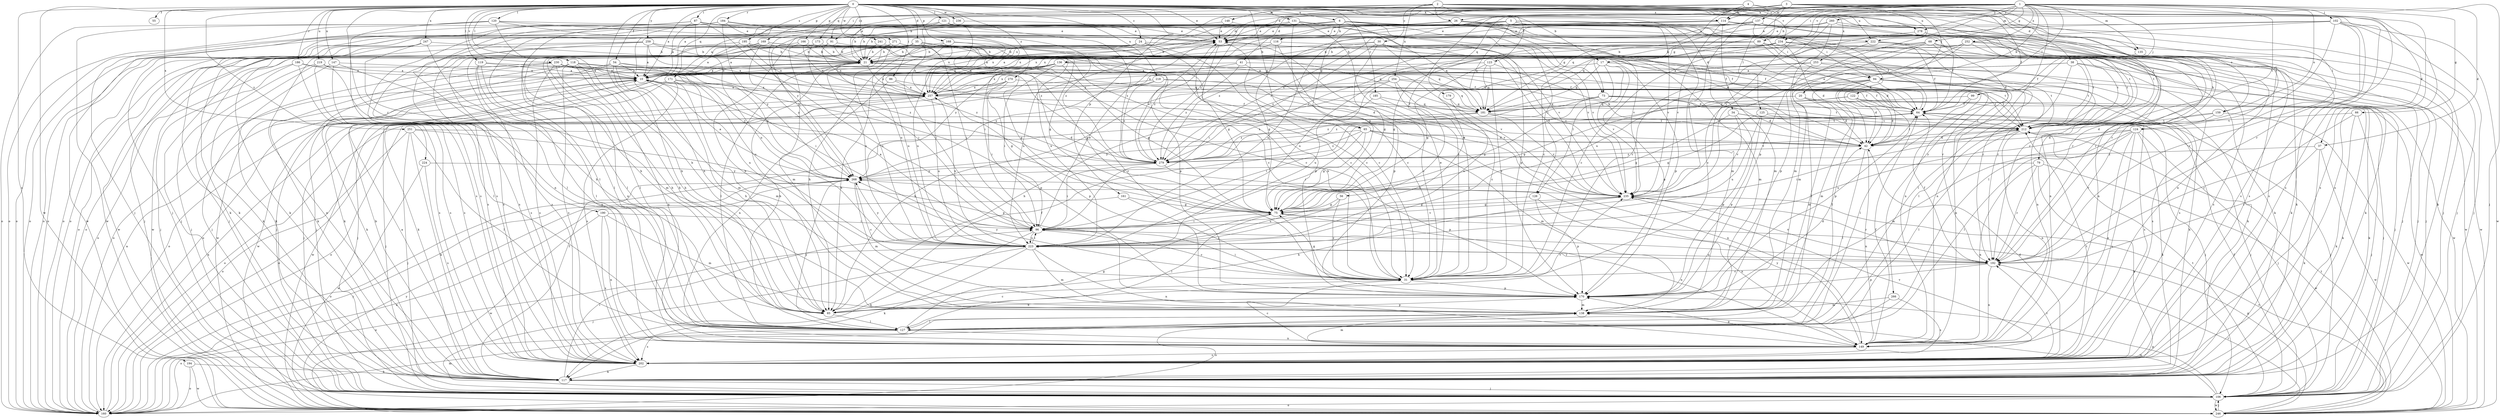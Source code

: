 strict digraph  {
0;
1;
2;
3;
4;
5;
6;
10;
17;
20;
21;
24;
26;
30;
31;
34;
35;
37;
38;
41;
42;
53;
54;
55;
56;
64;
65;
66;
68;
73;
75;
79;
85;
86;
87;
89;
91;
94;
96;
99;
102;
106;
114;
116;
117;
118;
119;
120;
121;
122;
123;
124;
125;
126;
127;
131;
135;
136;
137;
138;
147;
148;
149;
159;
160;
161;
166;
168;
169;
170;
171;
173;
179;
181;
184;
185;
186;
190;
192;
194;
195;
202;
212;
218;
219;
222;
223;
224;
230;
234;
235;
236;
241;
246;
247;
251;
252;
253;
254;
257;
259;
260;
266;
268;
270;
271;
278;
279;
0 -> 6  [label=a];
0 -> 10  [label=a];
0 -> 17  [label=b];
0 -> 24  [label=c];
0 -> 34  [label=d];
0 -> 35  [label=d];
0 -> 37  [label=d];
0 -> 53  [label=e];
0 -> 54  [label=f];
0 -> 55  [label=f];
0 -> 65  [label=g];
0 -> 79  [label=h];
0 -> 85  [label=h];
0 -> 86  [label=i];
0 -> 87  [label=i];
0 -> 114  [label=k];
0 -> 118  [label=l];
0 -> 119  [label=l];
0 -> 120  [label=l];
0 -> 121  [label=l];
0 -> 131  [label=m];
0 -> 135  [label=m];
0 -> 147  [label=n];
0 -> 159  [label=o];
0 -> 161  [label=p];
0 -> 166  [label=p];
0 -> 168  [label=p];
0 -> 169  [label=p];
0 -> 171  [label=q];
0 -> 173  [label=q];
0 -> 184  [label=r];
0 -> 185  [label=r];
0 -> 186  [label=r];
0 -> 190  [label=r];
0 -> 192  [label=r];
0 -> 194  [label=s];
0 -> 195  [label=s];
0 -> 202  [label=s];
0 -> 218  [label=u];
0 -> 219  [label=u];
0 -> 224  [label=v];
0 -> 230  [label=v];
0 -> 234  [label=v];
0 -> 236  [label=w];
0 -> 241  [label=w];
0 -> 246  [label=w];
0 -> 247  [label=x];
0 -> 251  [label=x];
0 -> 259  [label=y];
0 -> 270  [label=z];
0 -> 271  [label=z];
0 -> 278  [label=z];
1 -> 17  [label=b];
1 -> 20  [label=b];
1 -> 26  [label=c];
1 -> 37  [label=d];
1 -> 65  [label=g];
1 -> 66  [label=g];
1 -> 68  [label=g];
1 -> 73  [label=g];
1 -> 89  [label=i];
1 -> 99  [label=j];
1 -> 102  [label=j];
1 -> 106  [label=j];
1 -> 114  [label=k];
1 -> 122  [label=l];
1 -> 135  [label=m];
1 -> 136  [label=m];
1 -> 159  [label=o];
1 -> 170  [label=p];
1 -> 179  [label=q];
1 -> 212  [label=t];
1 -> 234  [label=v];
1 -> 235  [label=v];
1 -> 252  [label=x];
1 -> 260  [label=y];
1 -> 266  [label=y];
1 -> 268  [label=y];
1 -> 278  [label=z];
2 -> 26  [label=c];
2 -> 30  [label=c];
2 -> 38  [label=d];
2 -> 91  [label=i];
2 -> 123  [label=l];
2 -> 124  [label=l];
2 -> 148  [label=n];
2 -> 222  [label=u];
2 -> 253  [label=x];
2 -> 254  [label=x];
2 -> 278  [label=z];
2 -> 279  [label=z];
3 -> 41  [label=d];
3 -> 53  [label=e];
3 -> 56  [label=f];
3 -> 64  [label=f];
3 -> 91  [label=i];
3 -> 94  [label=i];
3 -> 124  [label=l];
3 -> 125  [label=l];
3 -> 137  [label=m];
3 -> 202  [label=s];
3 -> 212  [label=t];
3 -> 222  [label=u];
3 -> 257  [label=x];
4 -> 10  [label=a];
4 -> 21  [label=b];
4 -> 114  [label=k];
4 -> 181  [label=q];
4 -> 192  [label=r];
4 -> 202  [label=s];
4 -> 235  [label=v];
5 -> 53  [label=e];
5 -> 94  [label=i];
5 -> 138  [label=m];
5 -> 160  [label=o];
5 -> 181  [label=q];
5 -> 192  [label=r];
5 -> 235  [label=v];
5 -> 257  [label=x];
5 -> 279  [label=z];
6 -> 53  [label=e];
6 -> 73  [label=g];
6 -> 85  [label=h];
6 -> 94  [label=i];
6 -> 106  [label=j];
6 -> 116  [label=k];
6 -> 126  [label=l];
6 -> 160  [label=o];
6 -> 181  [label=q];
6 -> 222  [label=u];
6 -> 235  [label=v];
6 -> 257  [label=x];
10 -> 21  [label=b];
10 -> 85  [label=h];
10 -> 117  [label=k];
10 -> 212  [label=t];
10 -> 246  [label=w];
10 -> 257  [label=x];
17 -> 10  [label=a];
17 -> 126  [label=l];
17 -> 170  [label=p];
17 -> 181  [label=q];
17 -> 235  [label=v];
17 -> 246  [label=w];
20 -> 42  [label=d];
20 -> 75  [label=g];
20 -> 117  [label=k];
20 -> 138  [label=m];
20 -> 181  [label=q];
21 -> 10  [label=a];
21 -> 75  [label=g];
21 -> 106  [label=j];
21 -> 127  [label=l];
21 -> 257  [label=x];
21 -> 279  [label=z];
24 -> 21  [label=b];
24 -> 31  [label=c];
24 -> 170  [label=p];
24 -> 192  [label=r];
24 -> 202  [label=s];
24 -> 223  [label=u];
26 -> 10  [label=a];
26 -> 21  [label=b];
26 -> 53  [label=e];
26 -> 64  [label=f];
26 -> 106  [label=j];
26 -> 192  [label=r];
26 -> 235  [label=v];
26 -> 257  [label=x];
30 -> 10  [label=a];
30 -> 21  [label=b];
30 -> 75  [label=g];
30 -> 96  [label=i];
30 -> 138  [label=m];
30 -> 170  [label=p];
30 -> 181  [label=q];
30 -> 235  [label=v];
31 -> 21  [label=b];
31 -> 53  [label=e];
31 -> 75  [label=g];
31 -> 96  [label=i];
31 -> 170  [label=p];
31 -> 268  [label=y];
34 -> 75  [label=g];
34 -> 106  [label=j];
34 -> 170  [label=p];
34 -> 212  [label=t];
34 -> 235  [label=v];
35 -> 21  [label=b];
35 -> 31  [label=c];
35 -> 75  [label=g];
35 -> 96  [label=i];
35 -> 106  [label=j];
35 -> 127  [label=l];
35 -> 149  [label=n];
35 -> 192  [label=r];
35 -> 257  [label=x];
37 -> 117  [label=k];
37 -> 192  [label=r];
37 -> 246  [label=w];
37 -> 279  [label=z];
38 -> 10  [label=a];
38 -> 106  [label=j];
38 -> 127  [label=l];
38 -> 202  [label=s];
38 -> 212  [label=t];
38 -> 257  [label=x];
41 -> 10  [label=a];
41 -> 31  [label=c];
41 -> 212  [label=t];
41 -> 257  [label=x];
41 -> 279  [label=z];
42 -> 21  [label=b];
42 -> 64  [label=f];
42 -> 127  [label=l];
42 -> 149  [label=n];
42 -> 279  [label=z];
53 -> 21  [label=b];
53 -> 31  [label=c];
53 -> 75  [label=g];
53 -> 106  [label=j];
53 -> 223  [label=u];
53 -> 279  [label=z];
54 -> 10  [label=a];
54 -> 85  [label=h];
54 -> 138  [label=m];
54 -> 160  [label=o];
54 -> 223  [label=u];
54 -> 246  [label=w];
54 -> 279  [label=z];
56 -> 31  [label=c];
56 -> 75  [label=g];
56 -> 223  [label=u];
64 -> 53  [label=e];
64 -> 96  [label=i];
64 -> 106  [label=j];
64 -> 160  [label=o];
64 -> 212  [label=t];
65 -> 42  [label=d];
65 -> 75  [label=g];
65 -> 96  [label=i];
65 -> 138  [label=m];
65 -> 149  [label=n];
65 -> 268  [label=y];
65 -> 279  [label=z];
66 -> 106  [label=j];
66 -> 117  [label=k];
66 -> 192  [label=r];
66 -> 212  [label=t];
68 -> 21  [label=b];
68 -> 85  [label=h];
68 -> 149  [label=n];
68 -> 170  [label=p];
68 -> 212  [label=t];
68 -> 223  [label=u];
68 -> 246  [label=w];
73 -> 42  [label=d];
73 -> 75  [label=g];
73 -> 181  [label=q];
73 -> 202  [label=s];
73 -> 212  [label=t];
73 -> 279  [label=z];
75 -> 96  [label=i];
75 -> 127  [label=l];
75 -> 149  [label=n];
79 -> 117  [label=k];
79 -> 149  [label=n];
79 -> 192  [label=r];
79 -> 246  [label=w];
79 -> 268  [label=y];
85 -> 31  [label=c];
85 -> 64  [label=f];
85 -> 127  [label=l];
85 -> 170  [label=p];
85 -> 235  [label=v];
86 -> 149  [label=n];
86 -> 235  [label=v];
86 -> 257  [label=x];
87 -> 10  [label=a];
87 -> 53  [label=e];
87 -> 96  [label=i];
87 -> 106  [label=j];
87 -> 160  [label=o];
87 -> 202  [label=s];
87 -> 223  [label=u];
87 -> 235  [label=v];
89 -> 21  [label=b];
89 -> 42  [label=d];
89 -> 75  [label=g];
89 -> 117  [label=k];
89 -> 149  [label=n];
89 -> 279  [label=z];
91 -> 21  [label=b];
91 -> 160  [label=o];
91 -> 223  [label=u];
91 -> 257  [label=x];
94 -> 42  [label=d];
94 -> 85  [label=h];
94 -> 106  [label=j];
94 -> 117  [label=k];
94 -> 127  [label=l];
94 -> 138  [label=m];
94 -> 149  [label=n];
94 -> 202  [label=s];
94 -> 257  [label=x];
96 -> 10  [label=a];
96 -> 31  [label=c];
96 -> 53  [label=e];
96 -> 117  [label=k];
96 -> 223  [label=u];
96 -> 235  [label=v];
99 -> 64  [label=f];
99 -> 127  [label=l];
99 -> 160  [label=o];
102 -> 53  [label=e];
102 -> 106  [label=j];
102 -> 127  [label=l];
102 -> 192  [label=r];
102 -> 202  [label=s];
102 -> 223  [label=u];
102 -> 246  [label=w];
102 -> 279  [label=z];
106 -> 64  [label=f];
106 -> 138  [label=m];
106 -> 160  [label=o];
106 -> 170  [label=p];
106 -> 212  [label=t];
106 -> 246  [label=w];
114 -> 21  [label=b];
114 -> 53  [label=e];
114 -> 85  [label=h];
114 -> 117  [label=k];
114 -> 138  [label=m];
114 -> 202  [label=s];
114 -> 235  [label=v];
116 -> 21  [label=b];
116 -> 64  [label=f];
116 -> 75  [label=g];
116 -> 170  [label=p];
116 -> 268  [label=y];
117 -> 10  [label=a];
117 -> 21  [label=b];
117 -> 53  [label=e];
117 -> 64  [label=f];
117 -> 96  [label=i];
117 -> 106  [label=j];
118 -> 10  [label=a];
118 -> 64  [label=f];
118 -> 85  [label=h];
118 -> 106  [label=j];
118 -> 117  [label=k];
118 -> 149  [label=n];
118 -> 181  [label=q];
118 -> 202  [label=s];
118 -> 268  [label=y];
119 -> 10  [label=a];
119 -> 75  [label=g];
119 -> 127  [label=l];
119 -> 149  [label=n];
119 -> 202  [label=s];
120 -> 42  [label=d];
120 -> 53  [label=e];
120 -> 85  [label=h];
120 -> 160  [label=o];
120 -> 202  [label=s];
120 -> 246  [label=w];
120 -> 279  [label=z];
121 -> 53  [label=e];
121 -> 160  [label=o];
121 -> 202  [label=s];
121 -> 223  [label=u];
121 -> 235  [label=v];
121 -> 257  [label=x];
121 -> 279  [label=z];
122 -> 42  [label=d];
122 -> 117  [label=k];
122 -> 170  [label=p];
122 -> 181  [label=q];
122 -> 246  [label=w];
122 -> 279  [label=z];
123 -> 10  [label=a];
123 -> 31  [label=c];
123 -> 42  [label=d];
123 -> 75  [label=g];
123 -> 181  [label=q];
124 -> 42  [label=d];
124 -> 106  [label=j];
124 -> 117  [label=k];
124 -> 127  [label=l];
124 -> 138  [label=m];
124 -> 149  [label=n];
124 -> 202  [label=s];
124 -> 223  [label=u];
125 -> 75  [label=g];
125 -> 106  [label=j];
125 -> 170  [label=p];
125 -> 212  [label=t];
125 -> 223  [label=u];
126 -> 75  [label=g];
126 -> 149  [label=n];
126 -> 170  [label=p];
127 -> 21  [label=b];
127 -> 75  [label=g];
127 -> 149  [label=n];
127 -> 202  [label=s];
127 -> 268  [label=y];
131 -> 31  [label=c];
131 -> 53  [label=e];
131 -> 75  [label=g];
131 -> 127  [label=l];
131 -> 160  [label=o];
131 -> 170  [label=p];
131 -> 212  [label=t];
135 -> 64  [label=f];
135 -> 117  [label=k];
136 -> 10  [label=a];
136 -> 75  [label=g];
136 -> 85  [label=h];
136 -> 96  [label=i];
136 -> 149  [label=n];
136 -> 160  [label=o];
136 -> 235  [label=v];
136 -> 257  [label=x];
137 -> 21  [label=b];
137 -> 31  [label=c];
137 -> 42  [label=d];
137 -> 53  [label=e];
137 -> 117  [label=k];
137 -> 192  [label=r];
137 -> 202  [label=s];
137 -> 223  [label=u];
137 -> 257  [label=x];
138 -> 127  [label=l];
138 -> 160  [label=o];
147 -> 10  [label=a];
147 -> 117  [label=k];
147 -> 138  [label=m];
147 -> 202  [label=s];
148 -> 53  [label=e];
148 -> 149  [label=n];
148 -> 160  [label=o];
149 -> 31  [label=c];
149 -> 64  [label=f];
149 -> 138  [label=m];
149 -> 170  [label=p];
149 -> 202  [label=s];
149 -> 268  [label=y];
159 -> 42  [label=d];
159 -> 192  [label=r];
159 -> 212  [label=t];
159 -> 246  [label=w];
160 -> 10  [label=a];
160 -> 138  [label=m];
160 -> 257  [label=x];
160 -> 268  [label=y];
161 -> 31  [label=c];
161 -> 75  [label=g];
161 -> 160  [label=o];
166 -> 21  [label=b];
166 -> 31  [label=c];
166 -> 138  [label=m];
166 -> 202  [label=s];
166 -> 257  [label=x];
168 -> 21  [label=b];
168 -> 96  [label=i];
168 -> 117  [label=k];
168 -> 170  [label=p];
168 -> 212  [label=t];
168 -> 223  [label=u];
169 -> 10  [label=a];
169 -> 21  [label=b];
169 -> 127  [label=l];
169 -> 149  [label=n];
169 -> 181  [label=q];
169 -> 202  [label=s];
169 -> 268  [label=y];
170 -> 42  [label=d];
170 -> 85  [label=h];
170 -> 138  [label=m];
171 -> 106  [label=j];
171 -> 138  [label=m];
171 -> 160  [label=o];
171 -> 170  [label=p];
171 -> 202  [label=s];
171 -> 223  [label=u];
171 -> 257  [label=x];
173 -> 21  [label=b];
173 -> 96  [label=i];
173 -> 235  [label=v];
173 -> 246  [label=w];
179 -> 181  [label=q];
179 -> 223  [label=u];
181 -> 160  [label=o];
181 -> 212  [label=t];
181 -> 235  [label=v];
181 -> 279  [label=z];
184 -> 53  [label=e];
184 -> 85  [label=h];
184 -> 96  [label=i];
184 -> 149  [label=n];
184 -> 246  [label=w];
184 -> 268  [label=y];
184 -> 279  [label=z];
185 -> 31  [label=c];
185 -> 181  [label=q];
185 -> 279  [label=z];
186 -> 10  [label=a];
186 -> 31  [label=c];
186 -> 106  [label=j];
186 -> 160  [label=o];
186 -> 202  [label=s];
190 -> 96  [label=i];
190 -> 138  [label=m];
190 -> 149  [label=n];
190 -> 202  [label=s];
190 -> 246  [label=w];
192 -> 31  [label=c];
192 -> 64  [label=f];
192 -> 96  [label=i];
192 -> 149  [label=n];
192 -> 170  [label=p];
192 -> 223  [label=u];
192 -> 235  [label=v];
194 -> 117  [label=k];
194 -> 160  [label=o];
194 -> 246  [label=w];
195 -> 10  [label=a];
195 -> 21  [label=b];
195 -> 64  [label=f];
195 -> 117  [label=k];
195 -> 257  [label=x];
202 -> 42  [label=d];
202 -> 117  [label=k];
202 -> 192  [label=r];
202 -> 212  [label=t];
202 -> 235  [label=v];
212 -> 42  [label=d];
212 -> 96  [label=i];
212 -> 127  [label=l];
212 -> 149  [label=n];
218 -> 42  [label=d];
218 -> 64  [label=f];
218 -> 117  [label=k];
218 -> 257  [label=x];
218 -> 279  [label=z];
219 -> 10  [label=a];
219 -> 106  [label=j];
219 -> 117  [label=k];
219 -> 127  [label=l];
219 -> 202  [label=s];
222 -> 21  [label=b];
222 -> 31  [label=c];
222 -> 64  [label=f];
222 -> 106  [label=j];
222 -> 127  [label=l];
223 -> 96  [label=i];
223 -> 106  [label=j];
223 -> 117  [label=k];
223 -> 138  [label=m];
223 -> 149  [label=n];
223 -> 160  [label=o];
223 -> 192  [label=r];
223 -> 257  [label=x];
223 -> 268  [label=y];
224 -> 202  [label=s];
224 -> 246  [label=w];
224 -> 268  [label=y];
230 -> 10  [label=a];
230 -> 64  [label=f];
230 -> 85  [label=h];
230 -> 96  [label=i];
230 -> 106  [label=j];
230 -> 117  [label=k];
230 -> 202  [label=s];
230 -> 268  [label=y];
234 -> 21  [label=b];
234 -> 31  [label=c];
234 -> 42  [label=d];
234 -> 106  [label=j];
234 -> 117  [label=k];
234 -> 149  [label=n];
234 -> 223  [label=u];
234 -> 279  [label=z];
235 -> 75  [label=g];
235 -> 85  [label=h];
235 -> 192  [label=r];
236 -> 53  [label=e];
236 -> 268  [label=y];
241 -> 21  [label=b];
241 -> 31  [label=c];
241 -> 223  [label=u];
246 -> 75  [label=g];
246 -> 106  [label=j];
246 -> 192  [label=r];
246 -> 212  [label=t];
246 -> 235  [label=v];
246 -> 268  [label=y];
247 -> 21  [label=b];
247 -> 85  [label=h];
247 -> 117  [label=k];
247 -> 127  [label=l];
247 -> 246  [label=w];
251 -> 42  [label=d];
251 -> 106  [label=j];
251 -> 117  [label=k];
251 -> 127  [label=l];
251 -> 160  [label=o];
251 -> 170  [label=p];
252 -> 10  [label=a];
252 -> 21  [label=b];
252 -> 106  [label=j];
252 -> 138  [label=m];
252 -> 202  [label=s];
252 -> 235  [label=v];
252 -> 246  [label=w];
253 -> 10  [label=a];
253 -> 117  [label=k];
253 -> 127  [label=l];
253 -> 212  [label=t];
253 -> 268  [label=y];
254 -> 31  [label=c];
254 -> 64  [label=f];
254 -> 85  [label=h];
254 -> 181  [label=q];
254 -> 223  [label=u];
254 -> 235  [label=v];
254 -> 257  [label=x];
257 -> 64  [label=f];
257 -> 106  [label=j];
257 -> 170  [label=p];
257 -> 223  [label=u];
257 -> 246  [label=w];
259 -> 10  [label=a];
259 -> 21  [label=b];
259 -> 106  [label=j];
259 -> 160  [label=o];
259 -> 192  [label=r];
259 -> 202  [label=s];
259 -> 212  [label=t];
259 -> 257  [label=x];
260 -> 31  [label=c];
260 -> 42  [label=d];
260 -> 53  [label=e];
260 -> 106  [label=j];
260 -> 138  [label=m];
260 -> 160  [label=o];
266 -> 138  [label=m];
266 -> 160  [label=o];
266 -> 202  [label=s];
268 -> 10  [label=a];
268 -> 31  [label=c];
268 -> 138  [label=m];
268 -> 160  [label=o];
268 -> 235  [label=v];
270 -> 75  [label=g];
270 -> 96  [label=i];
270 -> 106  [label=j];
270 -> 212  [label=t];
270 -> 257  [label=x];
271 -> 21  [label=b];
271 -> 31  [label=c];
271 -> 64  [label=f];
271 -> 127  [label=l];
271 -> 223  [label=u];
278 -> 64  [label=f];
278 -> 181  [label=q];
278 -> 212  [label=t];
279 -> 53  [label=e];
279 -> 96  [label=i];
279 -> 170  [label=p];
279 -> 212  [label=t];
279 -> 268  [label=y];
}
